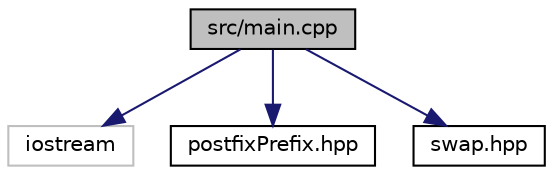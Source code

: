 digraph "src/main.cpp"
{
  edge [fontname="Helvetica",fontsize="10",labelfontname="Helvetica",labelfontsize="10"];
  node [fontname="Helvetica",fontsize="10",shape=record];
  Node0 [label="src/main.cpp",height=0.2,width=0.4,color="black", fillcolor="grey75", style="filled", fontcolor="black"];
  Node0 -> Node1 [color="midnightblue",fontsize="10",style="solid",fontname="Helvetica"];
  Node1 [label="iostream",height=0.2,width=0.4,color="grey75", fillcolor="white", style="filled"];
  Node0 -> Node2 [color="midnightblue",fontsize="10",style="solid",fontname="Helvetica"];
  Node2 [label="postfixPrefix.hpp",height=0.2,width=0.4,color="black", fillcolor="white", style="filled",URL="$postfixPrefix_8hpp.html",tooltip="prototypes of postfix and prefix ++ "];
  Node0 -> Node3 [color="midnightblue",fontsize="10",style="solid",fontname="Helvetica"];
  Node3 [label="swap.hpp",height=0.2,width=0.4,color="black", fillcolor="white", style="filled",URL="$swap_8hpp.html",tooltip="prototypes for swaping function "];
}

